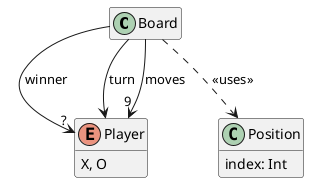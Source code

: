 @startuml
'https://plantuml.com/class-diagram

hide empty members

class Board
enum Player {
  X, O
}
class Position {
    index: Int
}
Board --> "?" Player : winner
Board --> Player : turn
Board --> "9" Player : moves
Board ..> Position : <<uses>>


@enduml